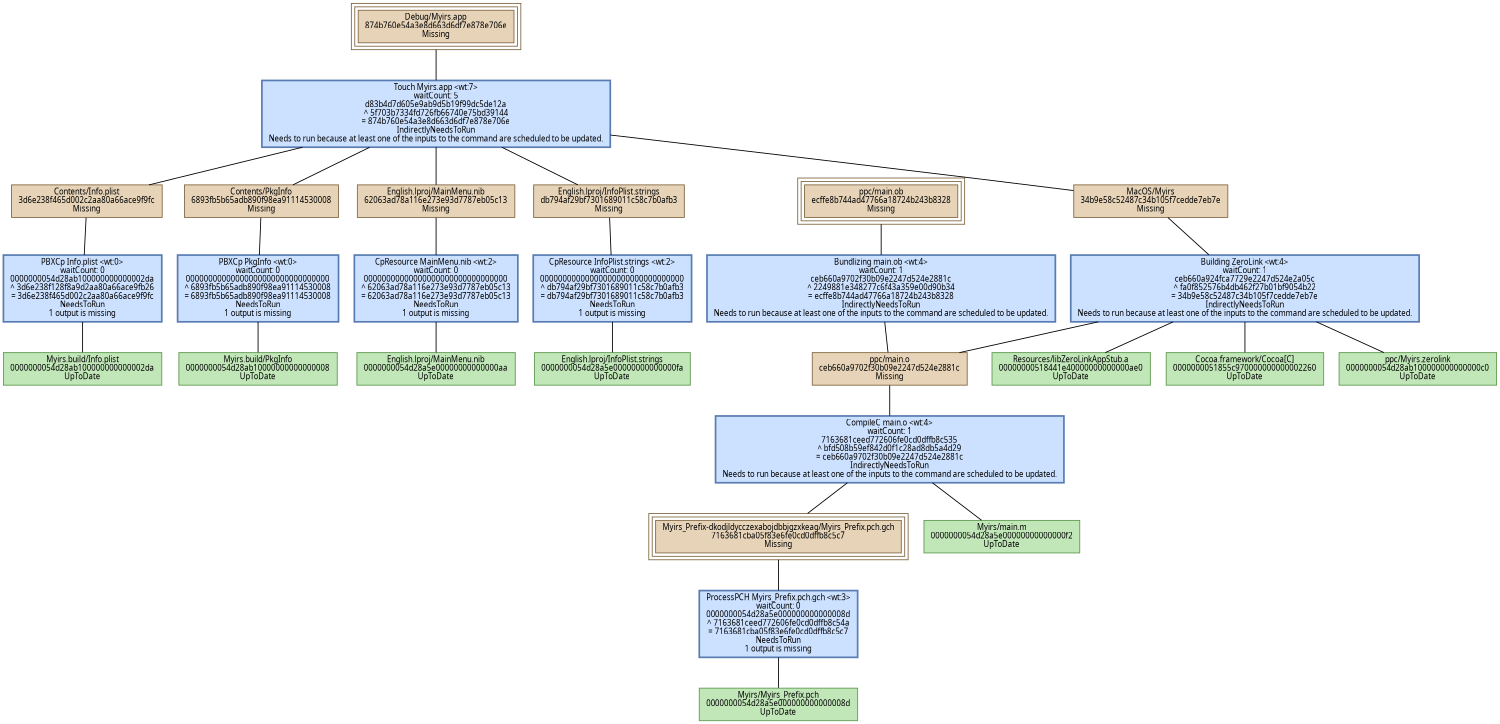 digraph Myirs {
   size = "10.000000,8.500000";
   concentrate = false;

   node [ shape = box, style = filled, color = "0.3 0.5 0.6", fillcolor = "0.3 0.2 0.9", fontname = "Monaco", fontsize = "9" ];
   n00001 [ label = "Debug/Myirs.app\n874b760e54a3e8d663d6df7e878e706e\nMissing", color = "0.1 0.5 0.5", fillcolor = "0.1 0.2 0.9", peripheries = 3 ];
   n00002 [ label = "Contents/Info.plist\n3d6e238f465d002c2aa80a66ace9f9fc\nMissing", color = "0.1 0.5 0.5", fillcolor = "0.1 0.2 0.9" ];
   n00003 [ label = "Myirs.build/Info.plist\n0000000054d28ab100000000000002da\nUpToDate" ];
   n00004 [ label = "Contents/PkgInfo\n6893fb5b65adb890f98ea91114530008\nMissing", color = "0.1 0.5 0.5", fillcolor = "0.1 0.2 0.9" ];
   n00005 [ label = "Myirs.build/PkgInfo\n0000000054d28ab10000000000000008\nUpToDate" ];
   n00006 [ label = "English.lproj/MainMenu.nib\n62063ad78a116e273e93d7787eb05c13\nMissing", color = "0.1 0.5 0.5", fillcolor = "0.1 0.2 0.9" ];
   n00007 [ label = "English.lproj/MainMenu.nib\n0000000054d28a5e00000000000000aa\nUpToDate" ];
   n00008 [ label = "English.lproj/InfoPlist.strings\ndb794af29bf7301689011c58c7b0afb3\nMissing", color = "0.1 0.5 0.5", fillcolor = "0.1 0.2 0.9" ];
   n00009 [ label = "English.lproj/InfoPlist.strings\n0000000054d28a5e00000000000000fa\nUpToDate" ];
   n00010 [ label = "ppc/main.o\nceb660a9702f30b09e2247d524e2881c\nMissing", color = "0.1 0.5 0.5", fillcolor = "0.1 0.2 0.9" ];
   n00011 [ label = "Myirs/Myirs_Prefix.pch\n0000000054d28a5e000000000000008d\nUpToDate" ];
   n00012 [ label = "Myirs_Prefix-dkodjldycczexabojdbbjgzxkeag/Myirs_Prefix.pch.gch\n7163681cba05f83e6fe0cd0dffb8c5c7\nMissing", color = "0.1 0.5 0.5", fillcolor = "0.1 0.2 0.9", peripheries = 3 ];
   n00013 [ label = "Myirs/main.m\n0000000054d28a5e00000000000000f2\nUpToDate" ];
   n00014 [ label = "MacOS/Myirs\n34b9e58c52487c34b105f7cedde7eb7e\nMissing", color = "0.1 0.5 0.5", fillcolor = "0.1 0.2 0.9" ];
   n00015 [ label = "ppc/main.ob\necffe8b744ad47766a18724b243b8328\nMissing", color = "0.1 0.5 0.5", fillcolor = "0.1 0.2 0.9", peripheries = 3 ];
   n00016 [ label = "Resources/libZeroLinkAppStub.a\n00000000518441e40000000000000ae0\nUpToDate" ];
   n00017 [ label = "Cocoa.framework/Cocoa[C]\n0000000051855c970000000000002260\nUpToDate" ];
   n00018 [ label = "ppc/Myirs.zerolink\n0000000054d28ab100000000000000c0\nUpToDate" ];

   node [ shape = box, style = "filled,bold", color = "0.7 0.5 0.7", fillcolor = "0.7 0.2 1.0", fontname = "Monaco", fontsize = "9" ];
   c00001 [ label = "PBXCp Info.plist <wt:0>\nwaitCount: 0\n0000000054d28ab100000000000002da\n^ 3d6e238f128f8a9d2aa80a66ace9fb26\n= 3d6e238f465d002c2aa80a66ace9f9fc\nNeedsToRun\n1 output is missing", color = "0.6 0.5 0.7", fillcolor = "0.6 0.2 1.0" ];
   c00002 [ label = "PBXCp PkgInfo <wt:0>\nwaitCount: 0\n00000000000000000000000000000000\n^ 6893fb5b65adb890f98ea91114530008\n= 6893fb5b65adb890f98ea91114530008\nNeedsToRun\n1 output is missing", color = "0.6 0.5 0.7", fillcolor = "0.6 0.2 1.0" ];
   c00003 [ label = "CpResource MainMenu.nib <wt:2>\nwaitCount: 0\n00000000000000000000000000000000\n^ 62063ad78a116e273e93d7787eb05c13\n= 62063ad78a116e273e93d7787eb05c13\nNeedsToRun\n1 output is missing", color = "0.6 0.5 0.7", fillcolor = "0.6 0.2 1.0" ];
   c00004 [ label = "CpResource InfoPlist.strings <wt:2>\nwaitCount: 0\n00000000000000000000000000000000\n^ db794af29bf7301689011c58c7b0afb3\n= db794af29bf7301689011c58c7b0afb3\nNeedsToRun\n1 output is missing", color = "0.6 0.5 0.7", fillcolor = "0.6 0.2 1.0" ];
   c00005 [ label = "CompileC main.o <wt:4>\nwaitCount: 1\n7163681ceed772606fe0cd0dffb8c535\n^ bfd508b59ef842d0f1c28ad8db5a4d29\n= ceb660a9702f30b09e2247d524e2881c\nIndirectlyNeedsToRun\nNeeds to run because at least one of the inputs to the command are scheduled to be updated.", color = "0.6 0.5 0.7", fillcolor = "0.6 0.2 1.0" ];
   c00006 [ label = "ProcessPCH Myirs_Prefix.pch.gch <wt:3>\nwaitCount: 0\n0000000054d28a5e000000000000008d\n^ 7163681ceed772606fe0cd0dffb8c54a\n= 7163681cba05f83e6fe0cd0dffb8c5c7\nNeedsToRun\n1 output is missing", color = "0.6 0.5 0.7", fillcolor = "0.6 0.2 1.0" ];
   c00007 [ label = "Bundlizing main.ob <wt:4>\nwaitCount: 1\nceb660a9702f30b09e2247d524e2881c\n^ 2249881e348277c6f43a359e00d90b34\n= ecffe8b744ad47766a18724b243b8328\nIndirectlyNeedsToRun\nNeeds to run because at least one of the inputs to the command are scheduled to be updated.", color = "0.6 0.5 0.7", fillcolor = "0.6 0.2 1.0" ];
   c00008 [ label = "Building ZeroLink <wt:4>\nwaitCount: 1\nceb660a924fca7729e2247d524e2a05c\n^ fa0f852576b4db462f27b01bf9054b22\n= 34b9e58c52487c34b105f7cedde7eb7e\nIndirectlyNeedsToRun\nNeeds to run because at least one of the inputs to the command are scheduled to be updated.", color = "0.6 0.5 0.7", fillcolor = "0.6 0.2 1.0" ];
   c00009 [ label = "Touch Myirs.app <wt:7>\nwaitCount: 5\nd83b4d7d605e9ab9d5b19f99dc5de12a\n^ 5f703b7334fd726fb66740e75bd39144\n= 874b760e54a3e8d663d6df7e878e706e\nIndirectlyNeedsToRun\nNeeds to run because at least one of the inputs to the command are scheduled to be updated.", color = "0.6 0.5 0.7", fillcolor = "0.6 0.2 1.0" ];

   edge [ style = solid, color = black, arrowhead = none, arrowtail = normal ];
   n00001 -> { c00009 };
   n00002 -> { c00001 };
   n00004 -> { c00002 };
   n00006 -> { c00003 };
   n00008 -> { c00004 };
   n00010 -> { c00005 };
   n00012 -> { c00006 };
   n00014 -> { c00008 };
   n00015 -> { c00007 };
   c00001 -> { n00003 };
   c00002 -> { n00005 n00005 };
   c00003 -> { n00007 n00007 };
   c00004 -> { n00009 n00009 };
   c00005 -> { n00012 n00013 };
   c00006 -> { n00011 };
   c00007 -> { n00010 };
   c00008 -> { n00010 n00016 n00017 n00018 };
   c00009 -> { n00002 n00004 n00006 n00008 n00014 };

   edge [ style = solid, color = gray60, arrowhead = none, arrowtail = normal ];
}
